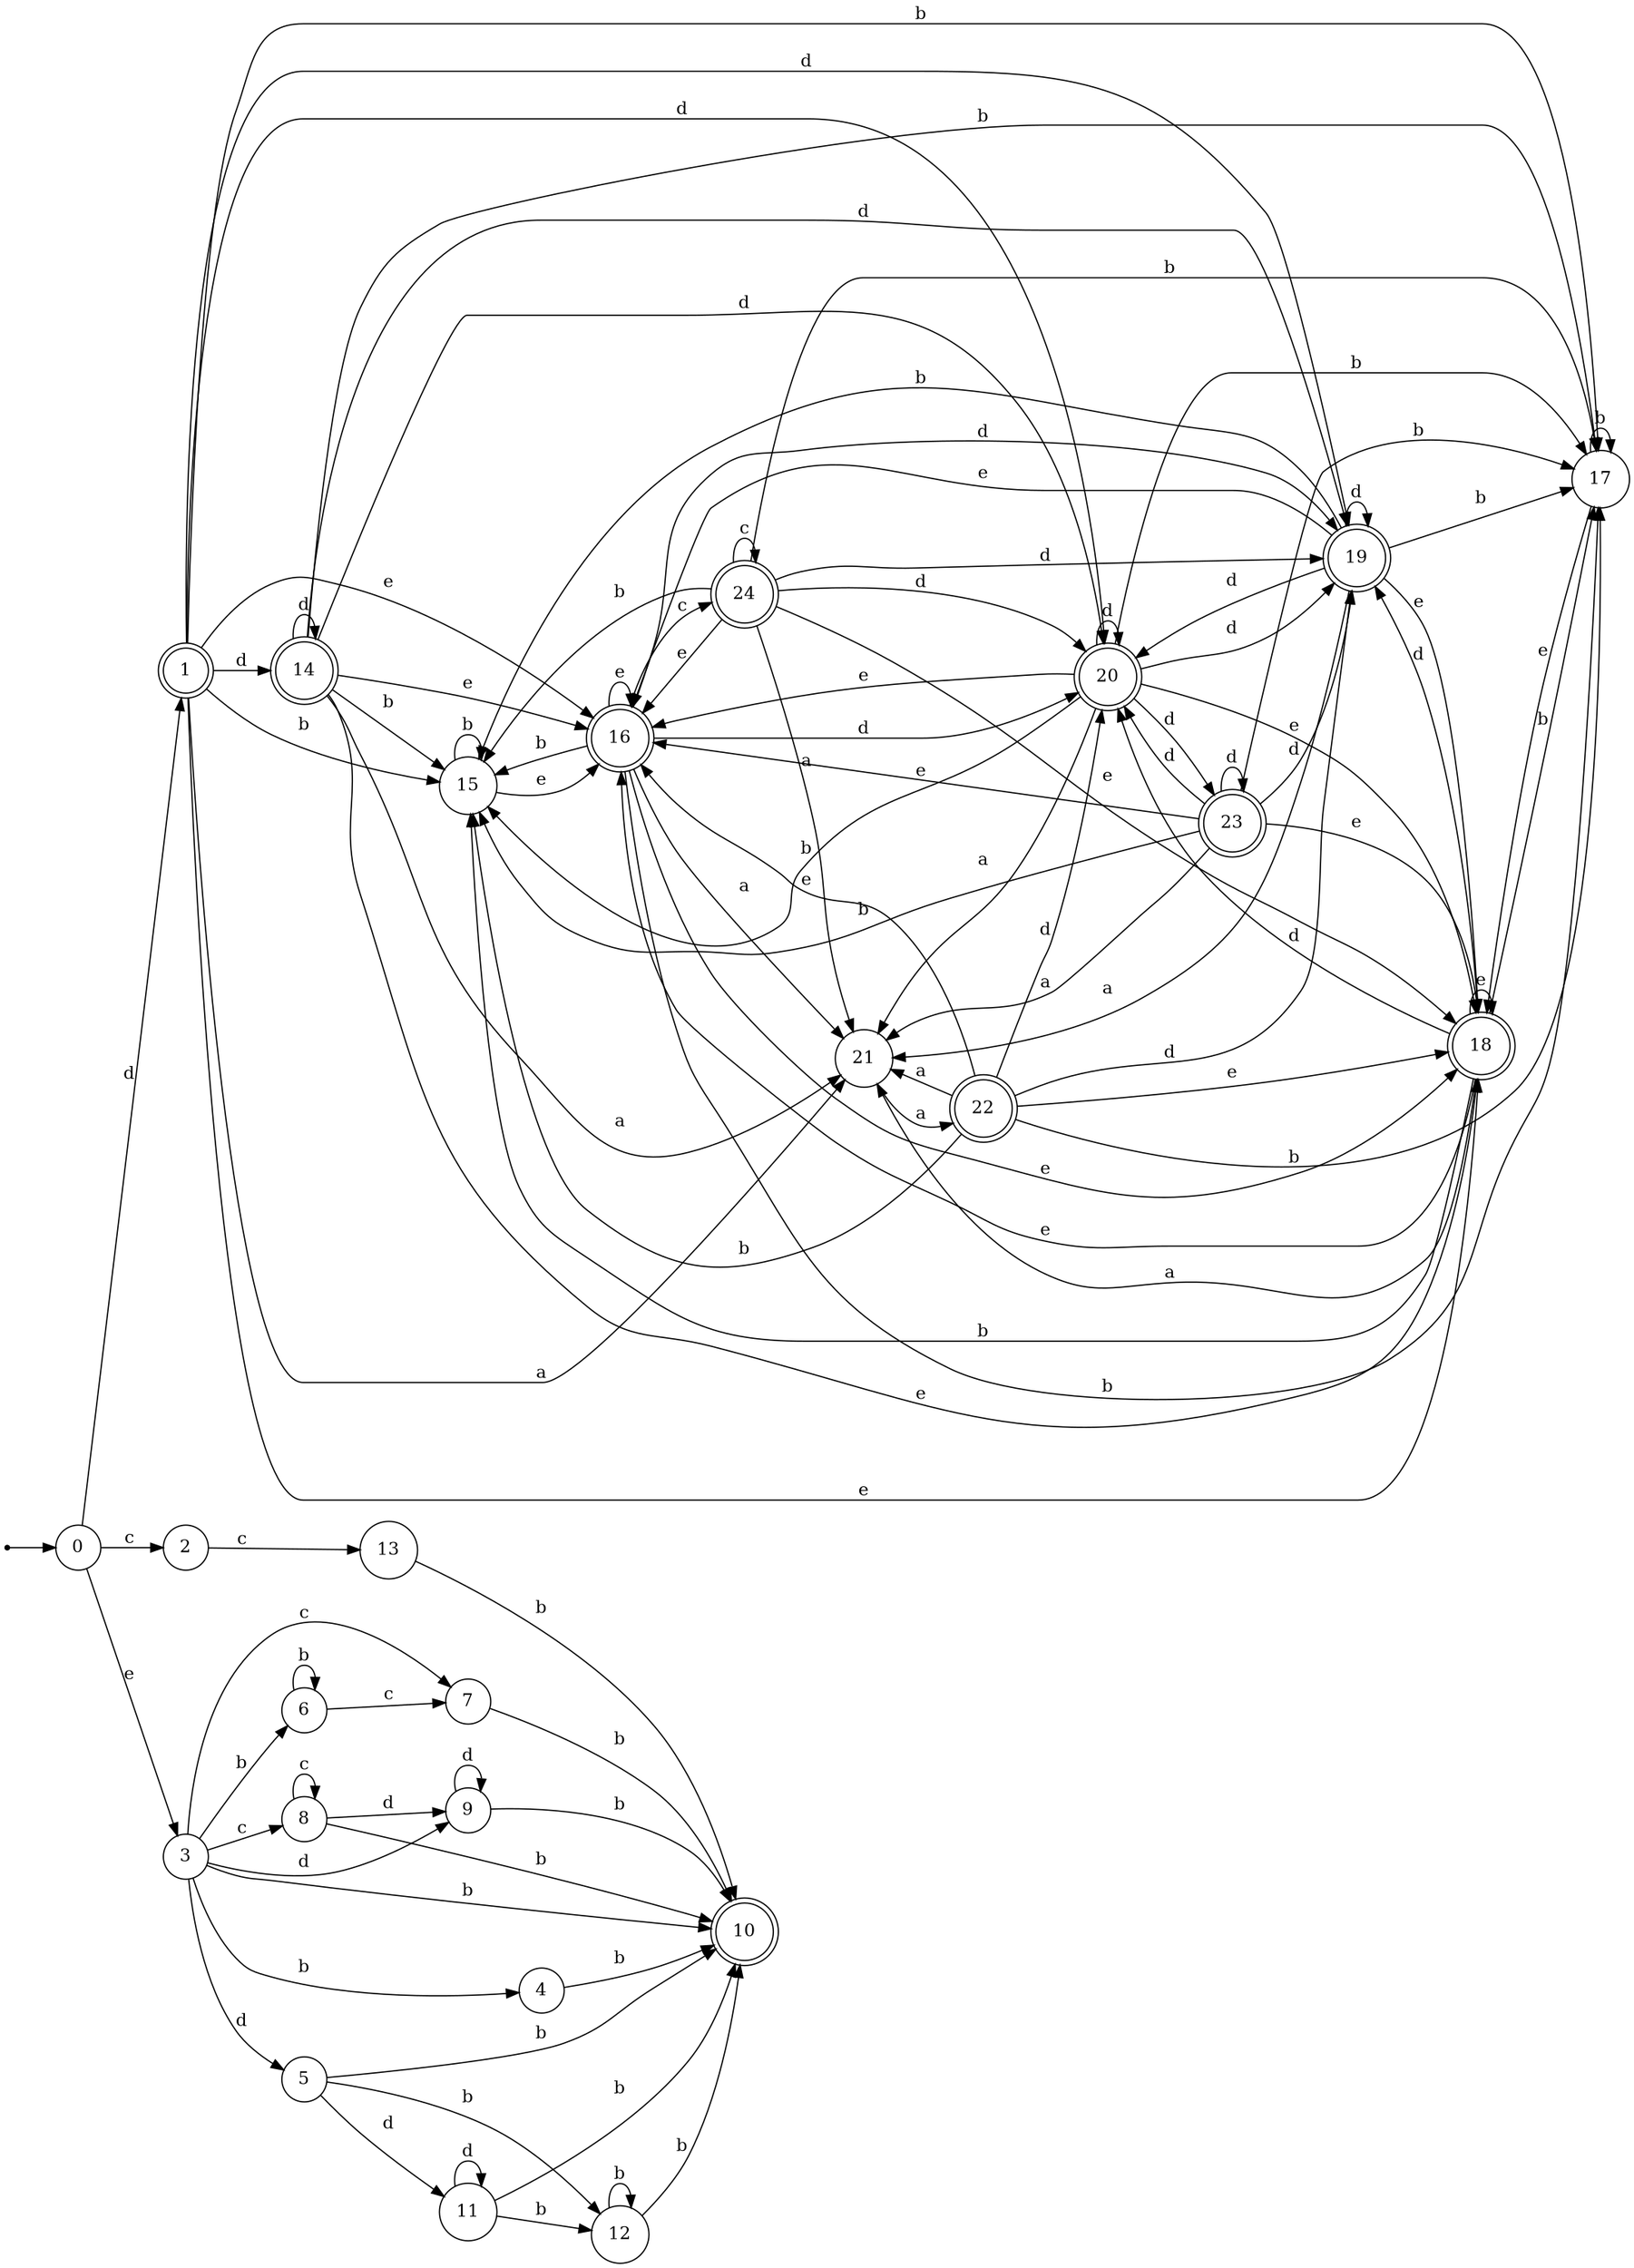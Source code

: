 digraph finite_state_machine {
rankdir=LR;
size="20,20";
node [shape = point]; "dummy0"
node [shape = circle]; "0";
"dummy0" -> "0";
node [shape = doublecircle]; "1";node [shape = circle]; "2";
node [shape = circle]; "3";
node [shape = circle]; "4";
node [shape = circle]; "5";
node [shape = circle]; "6";
node [shape = circle]; "7";
node [shape = circle]; "8";
node [shape = circle]; "9";
node [shape = doublecircle]; "10";node [shape = circle]; "11";
node [shape = circle]; "12";
node [shape = circle]; "13";
node [shape = doublecircle]; "14";node [shape = circle]; "15";
node [shape = doublecircle]; "16";node [shape = circle]; "17";
node [shape = doublecircle]; "18";node [shape = doublecircle]; "19";node [shape = doublecircle]; "20";node [shape = circle]; "21";
node [shape = doublecircle]; "22";node [shape = doublecircle]; "23";node [shape = doublecircle]; "24";"0" -> "1" [label = "d"];
 "0" -> "2" [label = "c"];
 "0" -> "3" [label = "e"];
 "3" -> "10" [label = "b"];
 "3" -> "4" [label = "b"];
 "3" -> "6" [label = "b"];
 "3" -> "9" [label = "d"];
 "3" -> "5" [label = "d"];
 "3" -> "8" [label = "c"];
 "3" -> "7" [label = "c"];
 "9" -> "9" [label = "d"];
 "9" -> "10" [label = "b"];
 "8" -> "8" [label = "c"];
 "8" -> "9" [label = "d"];
 "8" -> "10" [label = "b"];
 "7" -> "10" [label = "b"];
 "6" -> "6" [label = "b"];
 "6" -> "7" [label = "c"];
 "5" -> "11" [label = "d"];
 "5" -> "10" [label = "b"];
 "5" -> "12" [label = "b"];
 "12" -> "10" [label = "b"];
 "12" -> "12" [label = "b"];
 "11" -> "11" [label = "d"];
 "11" -> "10" [label = "b"];
 "11" -> "12" [label = "b"];
 "4" -> "10" [label = "b"];
 "2" -> "13" [label = "c"];
 "13" -> "10" [label = "b"];
 "1" -> "19" [label = "d"];
 "1" -> "20" [label = "d"];
 "1" -> "14" [label = "d"];
 "1" -> "17" [label = "b"];
 "1" -> "15" [label = "b"];
 "1" -> "16" [label = "e"];
 "1" -> "18" [label = "e"];
 "1" -> "21" [label = "a"];
 "21" -> "22" [label = "a"];
 "22" -> "21" [label = "a"];
 "22" -> "17" [label = "b"];
 "22" -> "15" [label = "b"];
 "22" -> "16" [label = "e"];
 "22" -> "18" [label = "e"];
 "22" -> "19" [label = "d"];
 "22" -> "20" [label = "d"];
 "20" -> "19" [label = "d"];
 "20" -> "20" [label = "d"];
 "20" -> "23" [label = "d"];
 "20" -> "17" [label = "b"];
 "20" -> "15" [label = "b"];
 "20" -> "16" [label = "e"];
 "20" -> "18" [label = "e"];
 "20" -> "21" [label = "a"];
 "23" -> "19" [label = "d"];
 "23" -> "20" [label = "d"];
 "23" -> "23" [label = "d"];
 "23" -> "17" [label = "b"];
 "23" -> "15" [label = "b"];
 "23" -> "16" [label = "e"];
 "23" -> "18" [label = "e"];
 "23" -> "21" [label = "a"];
 "19" -> "19" [label = "d"];
 "19" -> "20" [label = "d"];
 "19" -> "17" [label = "b"];
 "19" -> "15" [label = "b"];
 "19" -> "16" [label = "e"];
 "19" -> "18" [label = "e"];
 "19" -> "21" [label = "a"];
 "18" -> "16" [label = "e"];
 "18" -> "18" [label = "e"];
 "18" -> "17" [label = "b"];
 "18" -> "15" [label = "b"];
 "18" -> "19" [label = "d"];
 "18" -> "20" [label = "d"];
 "18" -> "21" [label = "a"];
 "17" -> "17" [label = "b"];
 "17" -> "18" [label = "e"];
 "16" -> "16" [label = "e"];
 "16" -> "18" [label = "e"];
 "16" -> "17" [label = "b"];
 "16" -> "15" [label = "b"];
 "16" -> "24" [label = "c"];
 "16" -> "19" [label = "d"];
 "16" -> "20" [label = "d"];
 "16" -> "21" [label = "a"];
 "24" -> "24" [label = "c"];
 "24" -> "17" [label = "b"];
 "24" -> "15" [label = "b"];
 "24" -> "16" [label = "e"];
 "24" -> "18" [label = "e"];
 "24" -> "19" [label = "d"];
 "24" -> "20" [label = "d"];
 "24" -> "21" [label = "a"];
 "15" -> "15" [label = "b"];
 "15" -> "16" [label = "e"];
 "14" -> "19" [label = "d"];
 "14" -> "20" [label = "d"];
 "14" -> "14" [label = "d"];
 "14" -> "17" [label = "b"];
 "14" -> "15" [label = "b"];
 "14" -> "16" [label = "e"];
 "14" -> "18" [label = "e"];
 "14" -> "21" [label = "a"];
 }
